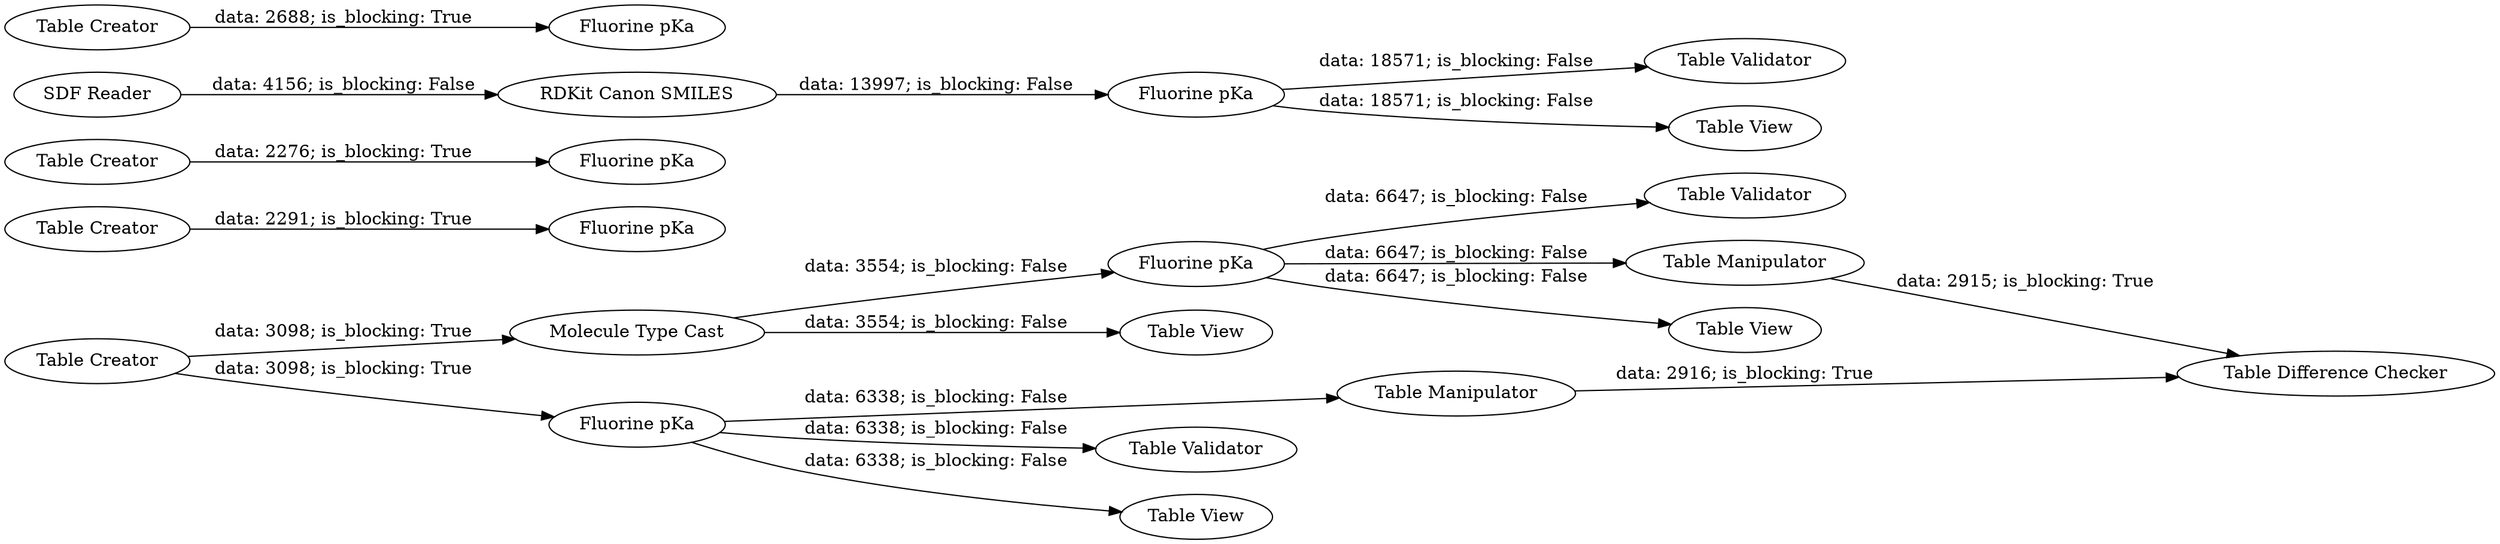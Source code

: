 digraph {
	"-2300502274272009976_77" [label="Table Validator"]
	"-2300502274272009976_50" [label="Table Manipulator"]
	"-2300502274272009976_72" [label="Fluorine pKa"]
	"-2300502274272009976_24" [label="Table Creator"]
	"-2300502274272009976_76" [label="Table Validator"]
	"-2300502274272009976_51" [label="Table Manipulator"]
	"-2300502274272009976_22" [label="Table Creator"]
	"-2300502274272009976_2" [label="Table Creator"]
	"-2300502274272009976_52" [label="Table Difference Checker"]
	"-2300502274272009976_78" [label="Table Validator"]
	"-2300502274272009976_71" [label="Fluorine pKa"]
	"-2300502274272009976_56" [label="Molecule Type Cast"]
	"-2300502274272009976_67" [label="Fluorine pKa"]
	"-2300502274272009976_74" [label="Fluorine pKa"]
	"-2300502274272009976_68" [label="Fluorine pKa"]
	"-2300502274272009976_57" [label="Table View"]
	"-2300502274272009976_4" [label="Table View"]
	"-2300502274272009976_31" [label="Table View"]
	"-2300502274272009976_39" [label="SDF Reader"]
	"-2300502274272009976_47" [label="Table View"]
	"-2300502274272009976_45" [label="RDKit Canon SMILES"]
	"-2300502274272009976_16" [label="Table Creator"]
	"-2300502274272009976_73" [label="Fluorine pKa"]
	"-2300502274272009976_39" -> "-2300502274272009976_45" [label="data: 4156; is_blocking: False"]
	"-2300502274272009976_68" -> "-2300502274272009976_4" [label="data: 6338; is_blocking: False"]
	"-2300502274272009976_56" -> "-2300502274272009976_57" [label="data: 3554; is_blocking: False"]
	"-2300502274272009976_56" -> "-2300502274272009976_67" [label="data: 3554; is_blocking: False"]
	"-2300502274272009976_67" -> "-2300502274272009976_51" [label="data: 6647; is_blocking: False"]
	"-2300502274272009976_74" -> "-2300502274272009976_78" [label="data: 18571; is_blocking: False"]
	"-2300502274272009976_22" -> "-2300502274272009976_72" [label="data: 2291; is_blocking: True"]
	"-2300502274272009976_74" -> "-2300502274272009976_47" [label="data: 18571; is_blocking: False"]
	"-2300502274272009976_51" -> "-2300502274272009976_52" [label="data: 2915; is_blocking: True"]
	"-2300502274272009976_67" -> "-2300502274272009976_31" [label="data: 6647; is_blocking: False"]
	"-2300502274272009976_16" -> "-2300502274272009976_71" [label="data: 2688; is_blocking: True"]
	"-2300502274272009976_68" -> "-2300502274272009976_76" [label="data: 6338; is_blocking: False"]
	"-2300502274272009976_45" -> "-2300502274272009976_74" [label="data: 13997; is_blocking: False"]
	"-2300502274272009976_2" -> "-2300502274272009976_56" [label="data: 3098; is_blocking: True"]
	"-2300502274272009976_67" -> "-2300502274272009976_77" [label="data: 6647; is_blocking: False"]
	"-2300502274272009976_24" -> "-2300502274272009976_73" [label="data: 2276; is_blocking: True"]
	"-2300502274272009976_68" -> "-2300502274272009976_50" [label="data: 6338; is_blocking: False"]
	"-2300502274272009976_50" -> "-2300502274272009976_52" [label="data: 2916; is_blocking: True"]
	"-2300502274272009976_2" -> "-2300502274272009976_68" [label="data: 3098; is_blocking: True"]
	rankdir=LR
}
